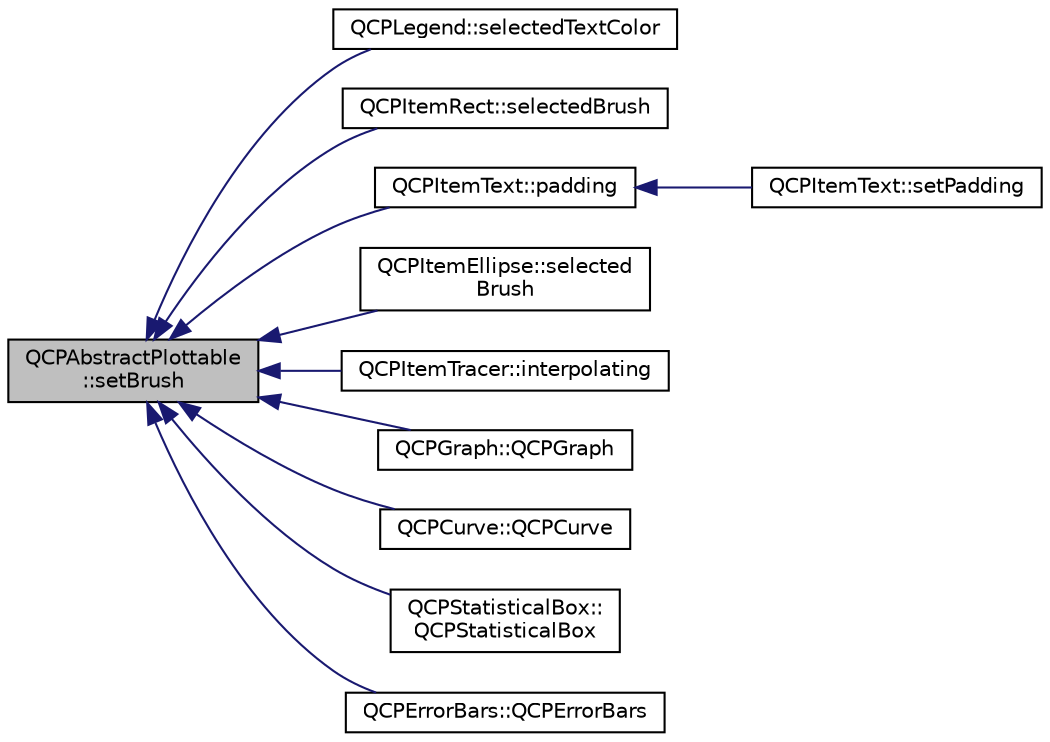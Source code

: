 digraph "QCPAbstractPlottable::setBrush"
{
  edge [fontname="Helvetica",fontsize="10",labelfontname="Helvetica",labelfontsize="10"];
  node [fontname="Helvetica",fontsize="10",shape=record];
  rankdir="LR";
  Node507 [label="QCPAbstractPlottable\l::setBrush",height=0.2,width=0.4,color="black", fillcolor="grey75", style="filled", fontcolor="black"];
  Node507 -> Node508 [dir="back",color="midnightblue",fontsize="10",style="solid",fontname="Helvetica"];
  Node508 [label="QCPLegend::selectedTextColor",height=0.2,width=0.4,color="black", fillcolor="white", style="filled",URL="$class_q_c_p_legend.html#ab9b469b27787bfb2ce6c8978a31821af"];
  Node507 -> Node509 [dir="back",color="midnightblue",fontsize="10",style="solid",fontname="Helvetica"];
  Node509 [label="QCPItemRect::selectedBrush",height=0.2,width=0.4,color="black", fillcolor="white", style="filled",URL="$class_q_c_p_item_rect.html#a2b0a6852bc92d716c7e811c90de2c1a9"];
  Node507 -> Node510 [dir="back",color="midnightblue",fontsize="10",style="solid",fontname="Helvetica"];
  Node510 [label="QCPItemText::padding",height=0.2,width=0.4,color="black", fillcolor="white", style="filled",URL="$class_q_c_p_item_text.html#a5a598618350b40446d031fa9dc15fba7"];
  Node510 -> Node511 [dir="back",color="midnightblue",fontsize="10",style="solid",fontname="Helvetica"];
  Node511 [label="QCPItemText::setPadding",height=0.2,width=0.4,color="black", fillcolor="white", style="filled",URL="$class_q_c_p_item_text.html#aeea8a3e01f135f9dd0bb08f51db66310"];
  Node507 -> Node512 [dir="back",color="midnightblue",fontsize="10",style="solid",fontname="Helvetica"];
  Node512 [label="QCPItemEllipse::selected\lBrush",height=0.2,width=0.4,color="black", fillcolor="white", style="filled",URL="$class_q_c_p_item_ellipse.html#afeda9d8e2e6da216a3c3366d87e80feb"];
  Node507 -> Node513 [dir="back",color="midnightblue",fontsize="10",style="solid",fontname="Helvetica"];
  Node513 [label="QCPItemTracer::interpolating",height=0.2,width=0.4,color="black", fillcolor="white", style="filled",URL="$class_q_c_p_item_tracer.html#ae9ab6d72e0a35e1769c0b5a9b58181f2"];
  Node507 -> Node514 [dir="back",color="midnightblue",fontsize="10",style="solid",fontname="Helvetica"];
  Node514 [label="QCPGraph::QCPGraph",height=0.2,width=0.4,color="black", fillcolor="white", style="filled",URL="$class_q_c_p_graph.html#a0393a38cf7183cbf46348eb6cf9a5a6c"];
  Node507 -> Node515 [dir="back",color="midnightblue",fontsize="10",style="solid",fontname="Helvetica"];
  Node515 [label="QCPCurve::QCPCurve",height=0.2,width=0.4,color="black", fillcolor="white", style="filled",URL="$class_q_c_p_curve.html#a36de58e2652b3fa47bdf9187d421d3ce"];
  Node507 -> Node516 [dir="back",color="midnightblue",fontsize="10",style="solid",fontname="Helvetica"];
  Node516 [label="QCPStatisticalBox::\lQCPStatisticalBox",height=0.2,width=0.4,color="black", fillcolor="white", style="filled",URL="$class_q_c_p_statistical_box.html#a75c2b3e7fcd0741cc981693a2ba63b27"];
  Node507 -> Node517 [dir="back",color="midnightblue",fontsize="10",style="solid",fontname="Helvetica"];
  Node517 [label="QCPErrorBars::QCPErrorBars",height=0.2,width=0.4,color="black", fillcolor="white", style="filled",URL="$class_q_c_p_error_bars.html#a5cdcc33e5f173780c3d657e96216e5c1"];
}
